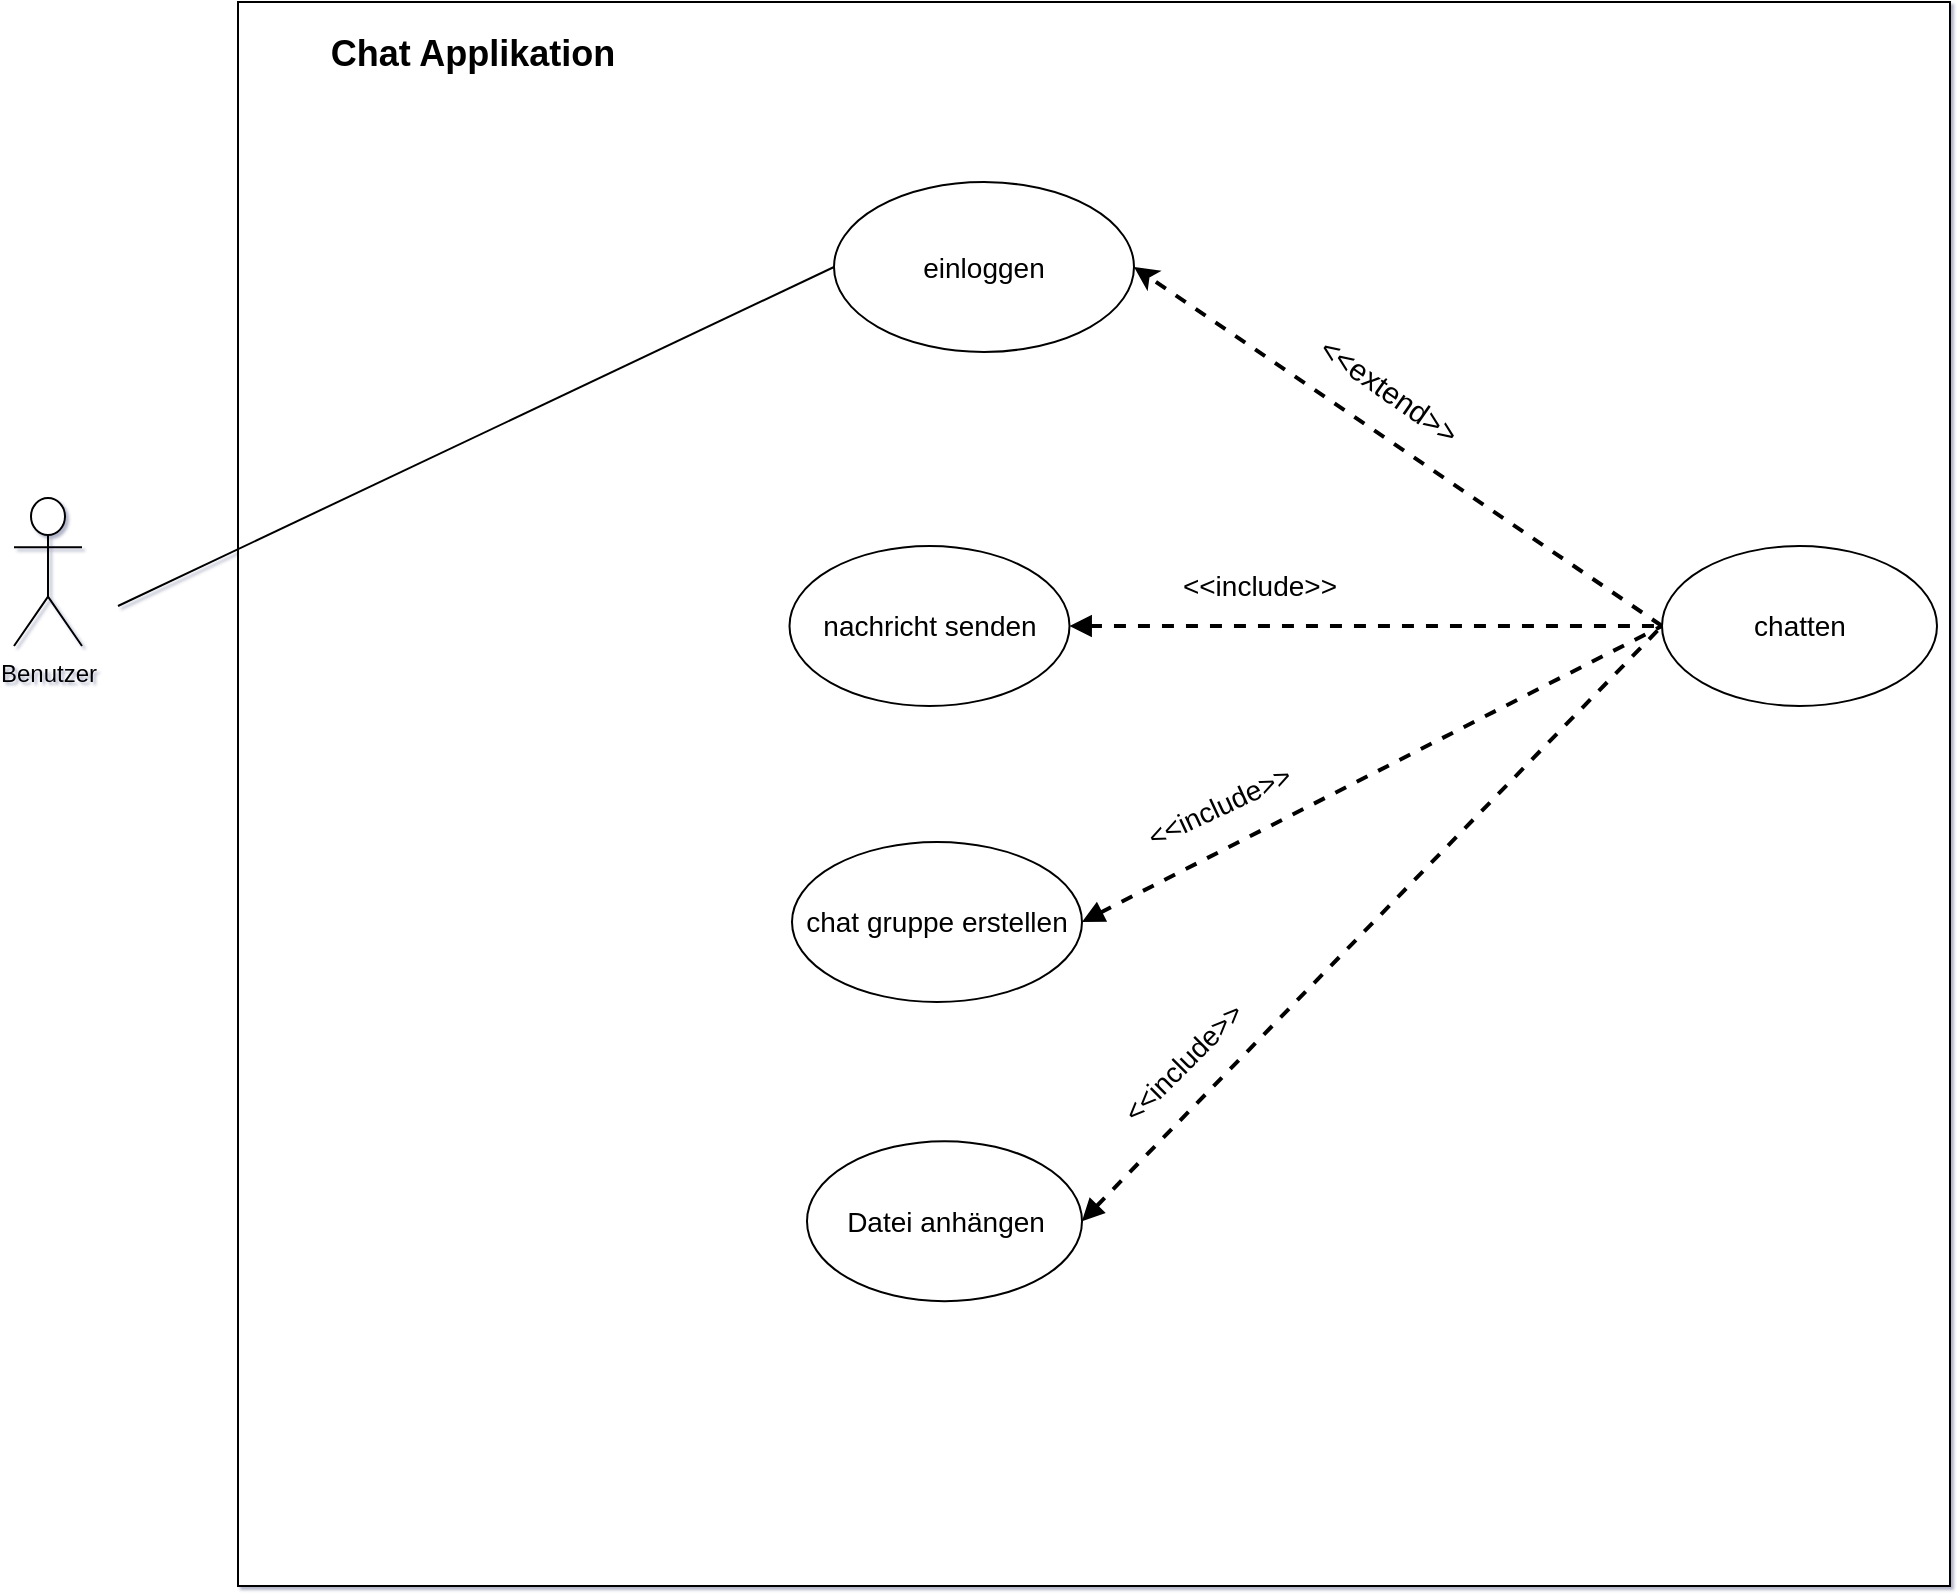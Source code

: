 <mxfile version="15.5.5" type="github"><diagram id="36Sjt98WIAArodNZZSz4" name="Page-1"><mxGraphModel dx="1422" dy="782" grid="1" gridSize="10" guides="1" tooltips="1" connect="1" arrows="1" fold="1" page="1" pageScale="1" pageWidth="827" pageHeight="1169" background="#ffffff" math="0" shadow="1"><root><mxCell id="0"/><mxCell id="1" parent="0"/><mxCell id="uB-OK_WtoT4a0z7JkQz1-1" value="" style="rounded=0;whiteSpace=wrap;html=1;" vertex="1" parent="1"><mxGeometry x="582" y="210" width="856" height="792" as="geometry"/></mxCell><mxCell id="uB-OK_WtoT4a0z7JkQz1-2" value="Benutzer" style="shape=umlActor;verticalLabelPosition=bottom;verticalAlign=top;html=1;outlineConnect=0;" vertex="1" parent="1"><mxGeometry x="470" y="458" width="34" height="74" as="geometry"/></mxCell><mxCell id="uB-OK_WtoT4a0z7JkQz1-4" value="&lt;font style=&quot;font-size: 14px&quot;&gt;chat gruppe erstellen&lt;/font&gt;" style="ellipse;whiteSpace=wrap;html=1;" vertex="1" parent="1"><mxGeometry x="859" y="630" width="145" height="80" as="geometry"/></mxCell><mxCell id="uB-OK_WtoT4a0z7JkQz1-5" value="&lt;font style=&quot;font-size: 14px&quot;&gt;einloggen&lt;/font&gt;" style="ellipse;whiteSpace=wrap;html=1;" vertex="1" parent="1"><mxGeometry x="880" y="300" width="150" height="85" as="geometry"/></mxCell><mxCell id="uB-OK_WtoT4a0z7JkQz1-6" style="rounded=0;orthogonalLoop=1;jettySize=auto;html=1;endArrow=none;endFill=0;exitX=0;exitY=0.5;exitDx=0;exitDy=0;" edge="1" parent="1" source="uB-OK_WtoT4a0z7JkQz1-5"><mxGeometry relative="1" as="geometry"><mxPoint x="652" y="422" as="sourcePoint"/><mxPoint x="522" y="512" as="targetPoint"/></mxGeometry></mxCell><mxCell id="uB-OK_WtoT4a0z7JkQz1-7" value="&lt;b&gt;&lt;font style=&quot;font-size: 18px&quot;&gt;&amp;nbsp;Chat Applikation&lt;/font&gt;&lt;/b&gt;" style="text;html=1;strokeColor=none;fillColor=none;align=center;verticalAlign=middle;whiteSpace=wrap;rounded=0;" vertex="1" parent="1"><mxGeometry x="582" y="226" width="230" height="20" as="geometry"/></mxCell><mxCell id="uB-OK_WtoT4a0z7JkQz1-9" value="&lt;font style=&quot;font-size: 14px&quot;&gt;nachricht senden&lt;/font&gt;" style="ellipse;whiteSpace=wrap;html=1;" vertex="1" parent="1"><mxGeometry x="857.75" y="482" width="140" height="80" as="geometry"/></mxCell><mxCell id="uB-OK_WtoT4a0z7JkQz1-11" value="&lt;font style=&quot;font-size: 14px&quot;&gt;Datei anhängen&lt;/font&gt;" style="ellipse;whiteSpace=wrap;html=1;" vertex="1" parent="1"><mxGeometry x="866.5" y="779.57" width="137.5" height="80" as="geometry"/></mxCell><mxCell id="uB-OK_WtoT4a0z7JkQz1-13" value="" style="endArrow=none;dashed=1;html=1;startArrow=block;startFill=1;strokeWidth=2;exitX=1;exitY=0.5;exitDx=0;exitDy=0;entryX=0;entryY=0.5;entryDx=0;entryDy=0;" edge="1" parent="1" source="uB-OK_WtoT4a0z7JkQz1-4" target="uB-OK_WtoT4a0z7JkQz1-21"><mxGeometry width="50" height="50" relative="1" as="geometry"><mxPoint x="1102" y="626" as="sourcePoint"/><mxPoint x="1373" y="522" as="targetPoint"/></mxGeometry></mxCell><mxCell id="uB-OK_WtoT4a0z7JkQz1-14" value="&lt;font style=&quot;font-size: 14px&quot;&gt;&amp;lt;&amp;lt;include&amp;gt;&amp;gt;&lt;/font&gt;" style="text;html=1;strokeColor=none;fillColor=none;align=center;verticalAlign=middle;whiteSpace=wrap;rounded=0;rotation=0;" vertex="1" parent="1"><mxGeometry x="1030" y="490" width="126.33" height="24" as="geometry"/></mxCell><mxCell id="uB-OK_WtoT4a0z7JkQz1-15" value="&lt;font style=&quot;font-size: 15px&quot;&gt;&amp;lt;&amp;lt;extend&amp;gt;&amp;gt;&lt;/font&gt;" style="text;html=1;strokeColor=none;fillColor=none;align=center;verticalAlign=middle;whiteSpace=wrap;rounded=0;rotation=35;" vertex="1" parent="1"><mxGeometry x="1070" y="400" width="176" height="8" as="geometry"/></mxCell><mxCell id="uB-OK_WtoT4a0z7JkQz1-16" value="" style="endArrow=none;dashed=1;html=1;startArrow=block;startFill=1;strokeWidth=2;entryX=0;entryY=0.5;entryDx=0;entryDy=0;exitX=1;exitY=0.5;exitDx=0;exitDy=0;" edge="1" parent="1" source="uB-OK_WtoT4a0z7JkQz1-9" target="uB-OK_WtoT4a0z7JkQz1-21"><mxGeometry width="50" height="50" relative="1" as="geometry"><mxPoint x="1066.99" y="631.04" as="sourcePoint"/><mxPoint x="1374" y="522" as="targetPoint"/></mxGeometry></mxCell><mxCell id="uB-OK_WtoT4a0z7JkQz1-17" value="" style="endArrow=none;dashed=1;html=1;startArrow=none;startFill=1;strokeWidth=2;exitX=1;exitY=0.5;exitDx=0;exitDy=0;" edge="1" parent="1" source="uB-OK_WtoT4a0z7JkQz1-21"><mxGeometry width="50" height="50" relative="1" as="geometry"><mxPoint x="1366.673" y="694.891" as="sourcePoint"/><mxPoint x="1374" y="522" as="targetPoint"/></mxGeometry></mxCell><mxCell id="uB-OK_WtoT4a0z7JkQz1-18" value="&lt;font style=&quot;font-size: 14px&quot;&gt;&amp;lt;&amp;lt;include&amp;gt;&amp;gt;&lt;/font&gt;" style="text;html=1;strokeColor=none;fillColor=none;align=center;verticalAlign=middle;whiteSpace=wrap;rounded=0;rotation=-45;" vertex="1" parent="1"><mxGeometry x="990" y="722.83" width="130" height="35.13" as="geometry"/></mxCell><mxCell id="uB-OK_WtoT4a0z7JkQz1-19" value="&lt;font style=&quot;font-size: 14px&quot;&gt;&amp;lt;&amp;lt;include&amp;gt;&amp;gt;&lt;/font&gt;" style="text;html=1;strokeColor=none;fillColor=none;align=center;verticalAlign=middle;whiteSpace=wrap;rounded=0;rotation=-25;" vertex="1" parent="1"><mxGeometry x="1004" y="594.87" width="138" height="35.13" as="geometry"/></mxCell><mxCell id="uB-OK_WtoT4a0z7JkQz1-20" value="" style="endArrow=classic;html=1;dashed=1;strokeWidth=2;entryX=1;entryY=0.5;entryDx=0;entryDy=0;exitX=0;exitY=0.5;exitDx=0;exitDy=0;" edge="1" parent="1" source="uB-OK_WtoT4a0z7JkQz1-21" target="uB-OK_WtoT4a0z7JkQz1-5"><mxGeometry width="50" height="50" relative="1" as="geometry"><mxPoint x="942" y="500" as="sourcePoint"/><mxPoint x="992" y="450" as="targetPoint"/></mxGeometry></mxCell><mxCell id="uB-OK_WtoT4a0z7JkQz1-21" value="&lt;font style=&quot;font-size: 14px&quot;&gt;chatten&lt;/font&gt;" style="ellipse;whiteSpace=wrap;html=1;" vertex="1" parent="1"><mxGeometry x="1294" y="482" width="137.5" height="80" as="geometry"/></mxCell><mxCell id="uB-OK_WtoT4a0z7JkQz1-22" value="" style="endArrow=none;dashed=1;html=1;startArrow=block;startFill=1;strokeWidth=2;exitX=1;exitY=0.5;exitDx=0;exitDy=0;entryX=0;entryY=0.5;entryDx=0;entryDy=0;" edge="1" parent="1" source="uB-OK_WtoT4a0z7JkQz1-11" target="uB-OK_WtoT4a0z7JkQz1-21"><mxGeometry width="50" height="50" relative="1" as="geometry"><mxPoint x="1049.5" y="898.0" as="sourcePoint"/><mxPoint x="1374" y="522" as="targetPoint"/></mxGeometry></mxCell></root></mxGraphModel></diagram></mxfile>
